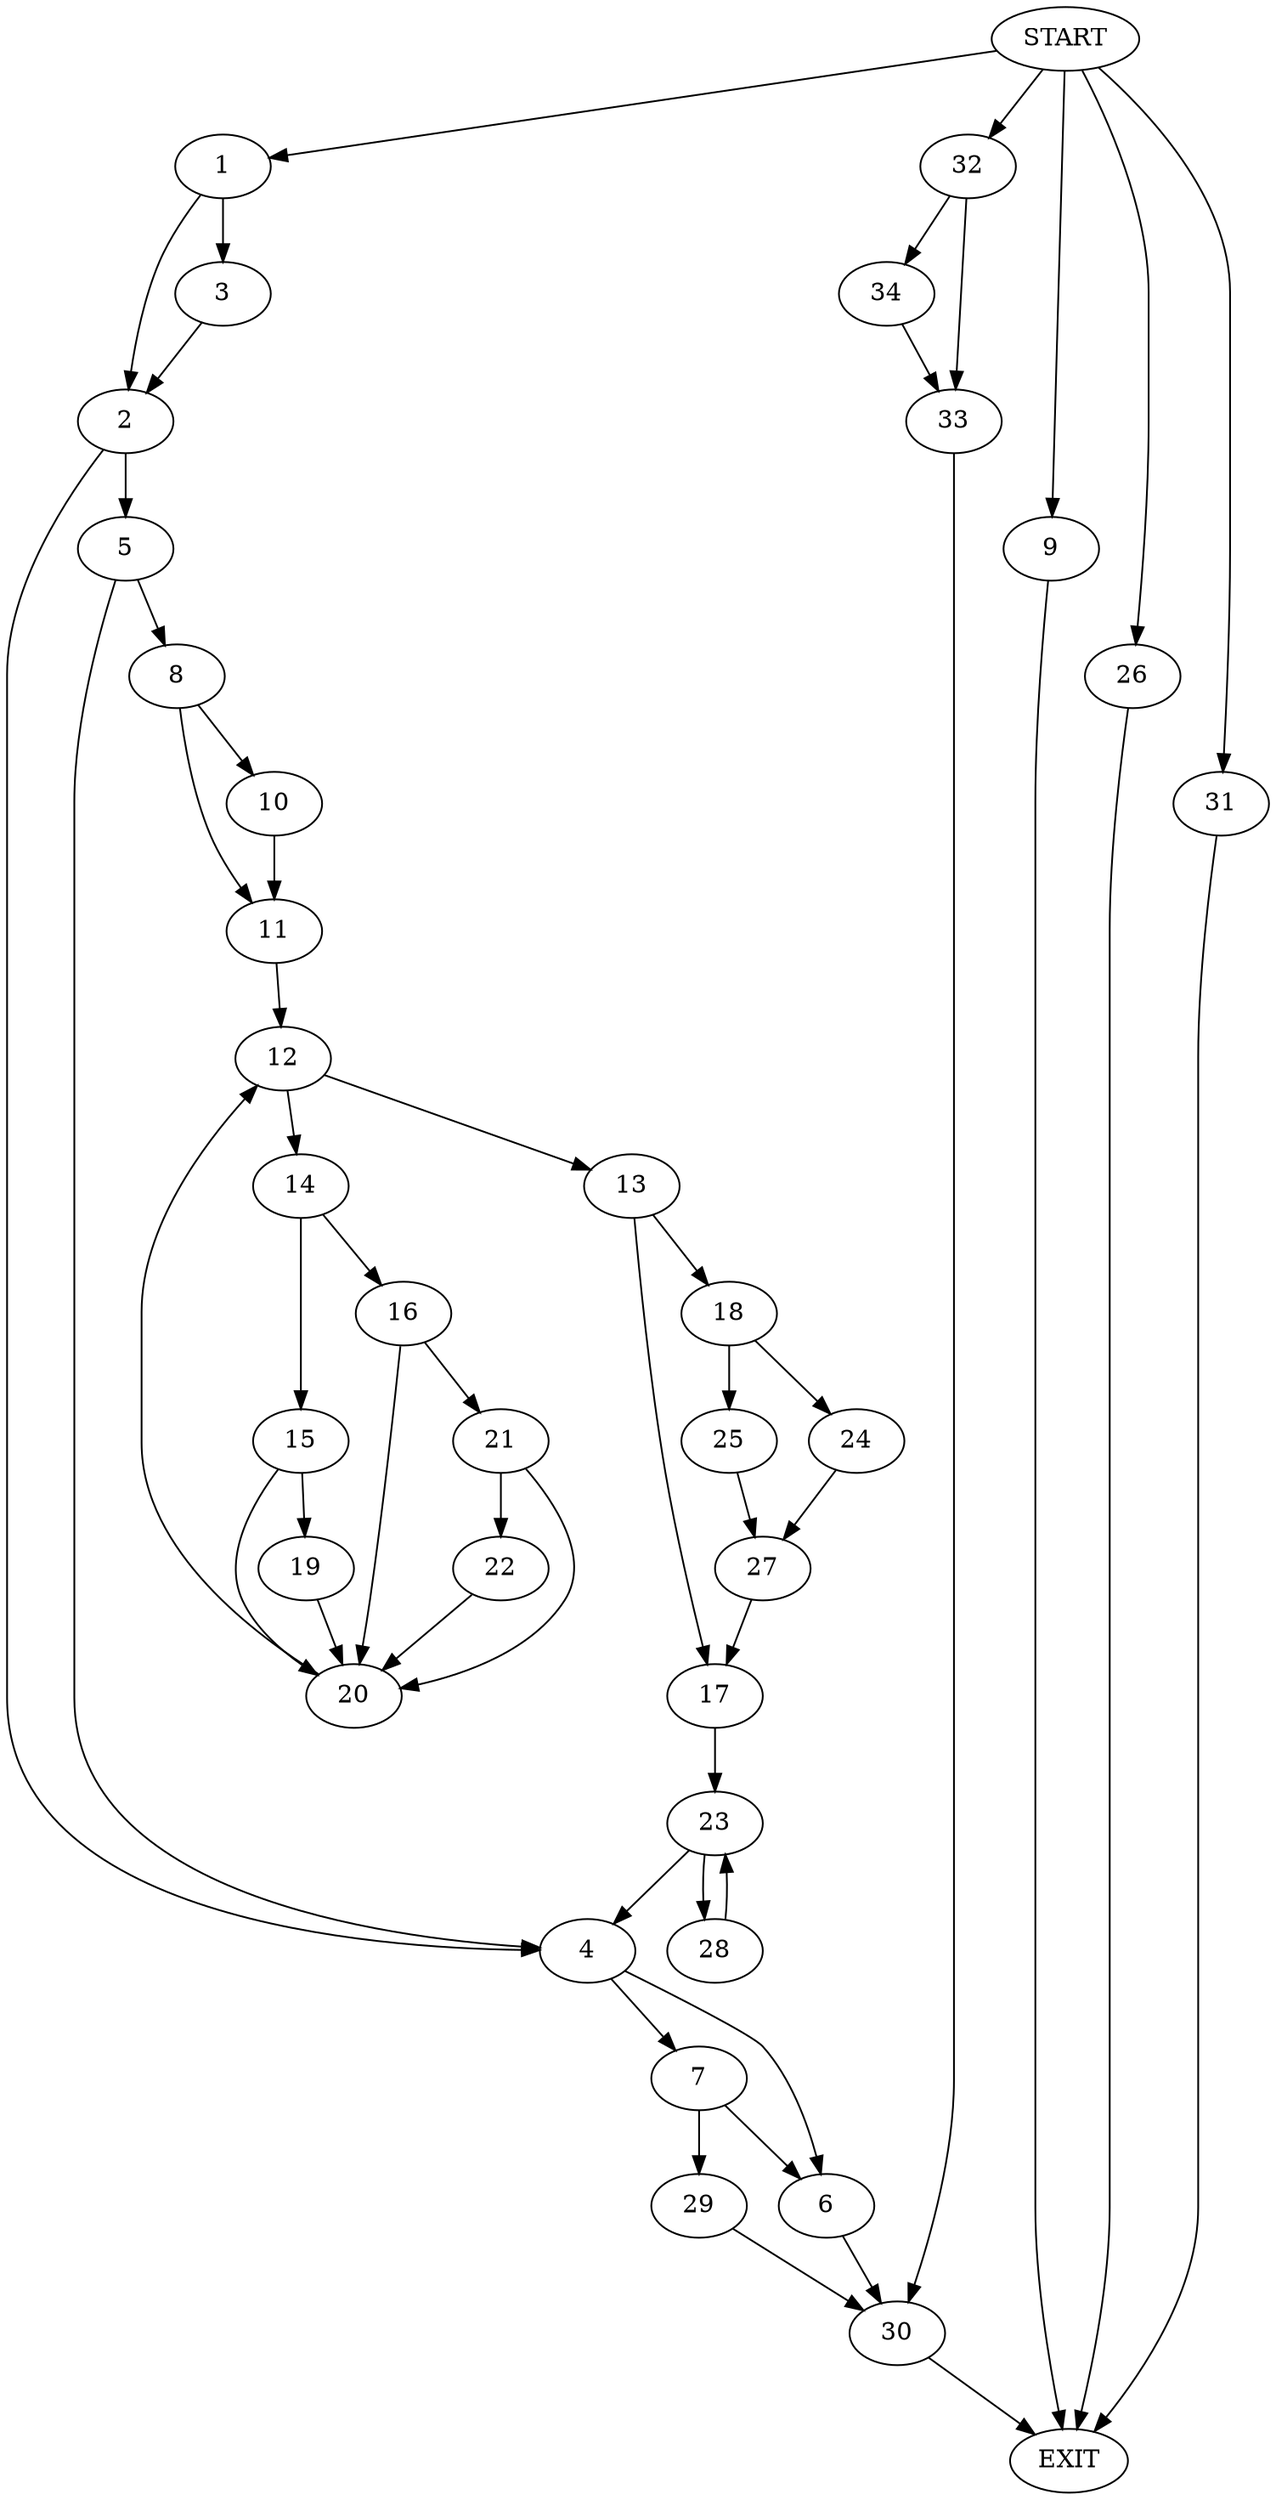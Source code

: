 digraph {
0 [label="START"]
35 [label="EXIT"]
0 -> 1
1 -> 2
1 -> 3
2 -> 4
2 -> 5
3 -> 2
4 -> 6
4 -> 7
5 -> 4
5 -> 8
0 -> 9
9 -> 35
8 -> 10
8 -> 11
11 -> 12
10 -> 11
12 -> 13
12 -> 14
14 -> 15
14 -> 16
13 -> 17
13 -> 18
15 -> 19
15 -> 20
16 -> 21
16 -> 20
19 -> 20
20 -> 12
21 -> 20
21 -> 22
22 -> 20
17 -> 23
18 -> 24
18 -> 25
0 -> 26
26 -> 35
24 -> 27
25 -> 27
27 -> 17
23 -> 4
23 -> 28
28 -> 23
7 -> 29
7 -> 6
6 -> 30
0 -> 31
31 -> 35
29 -> 30
30 -> 35
0 -> 32
32 -> 33
32 -> 34
33 -> 30
34 -> 33
}
